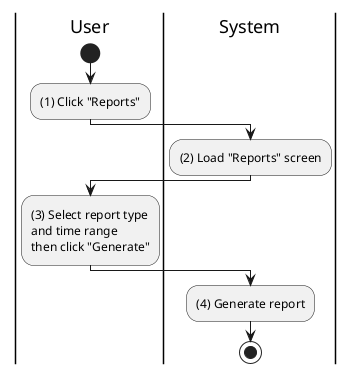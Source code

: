 @startuml report-generate
|u|User
|s|System

|u|
start
:(1) Click "Reports";

|s|
:(2) Load "Reports" screen;

|u|
:(3) Select report type\nand time range\nthen click "Generate";

|s|
:(4) Generate report;
stop
@enduml